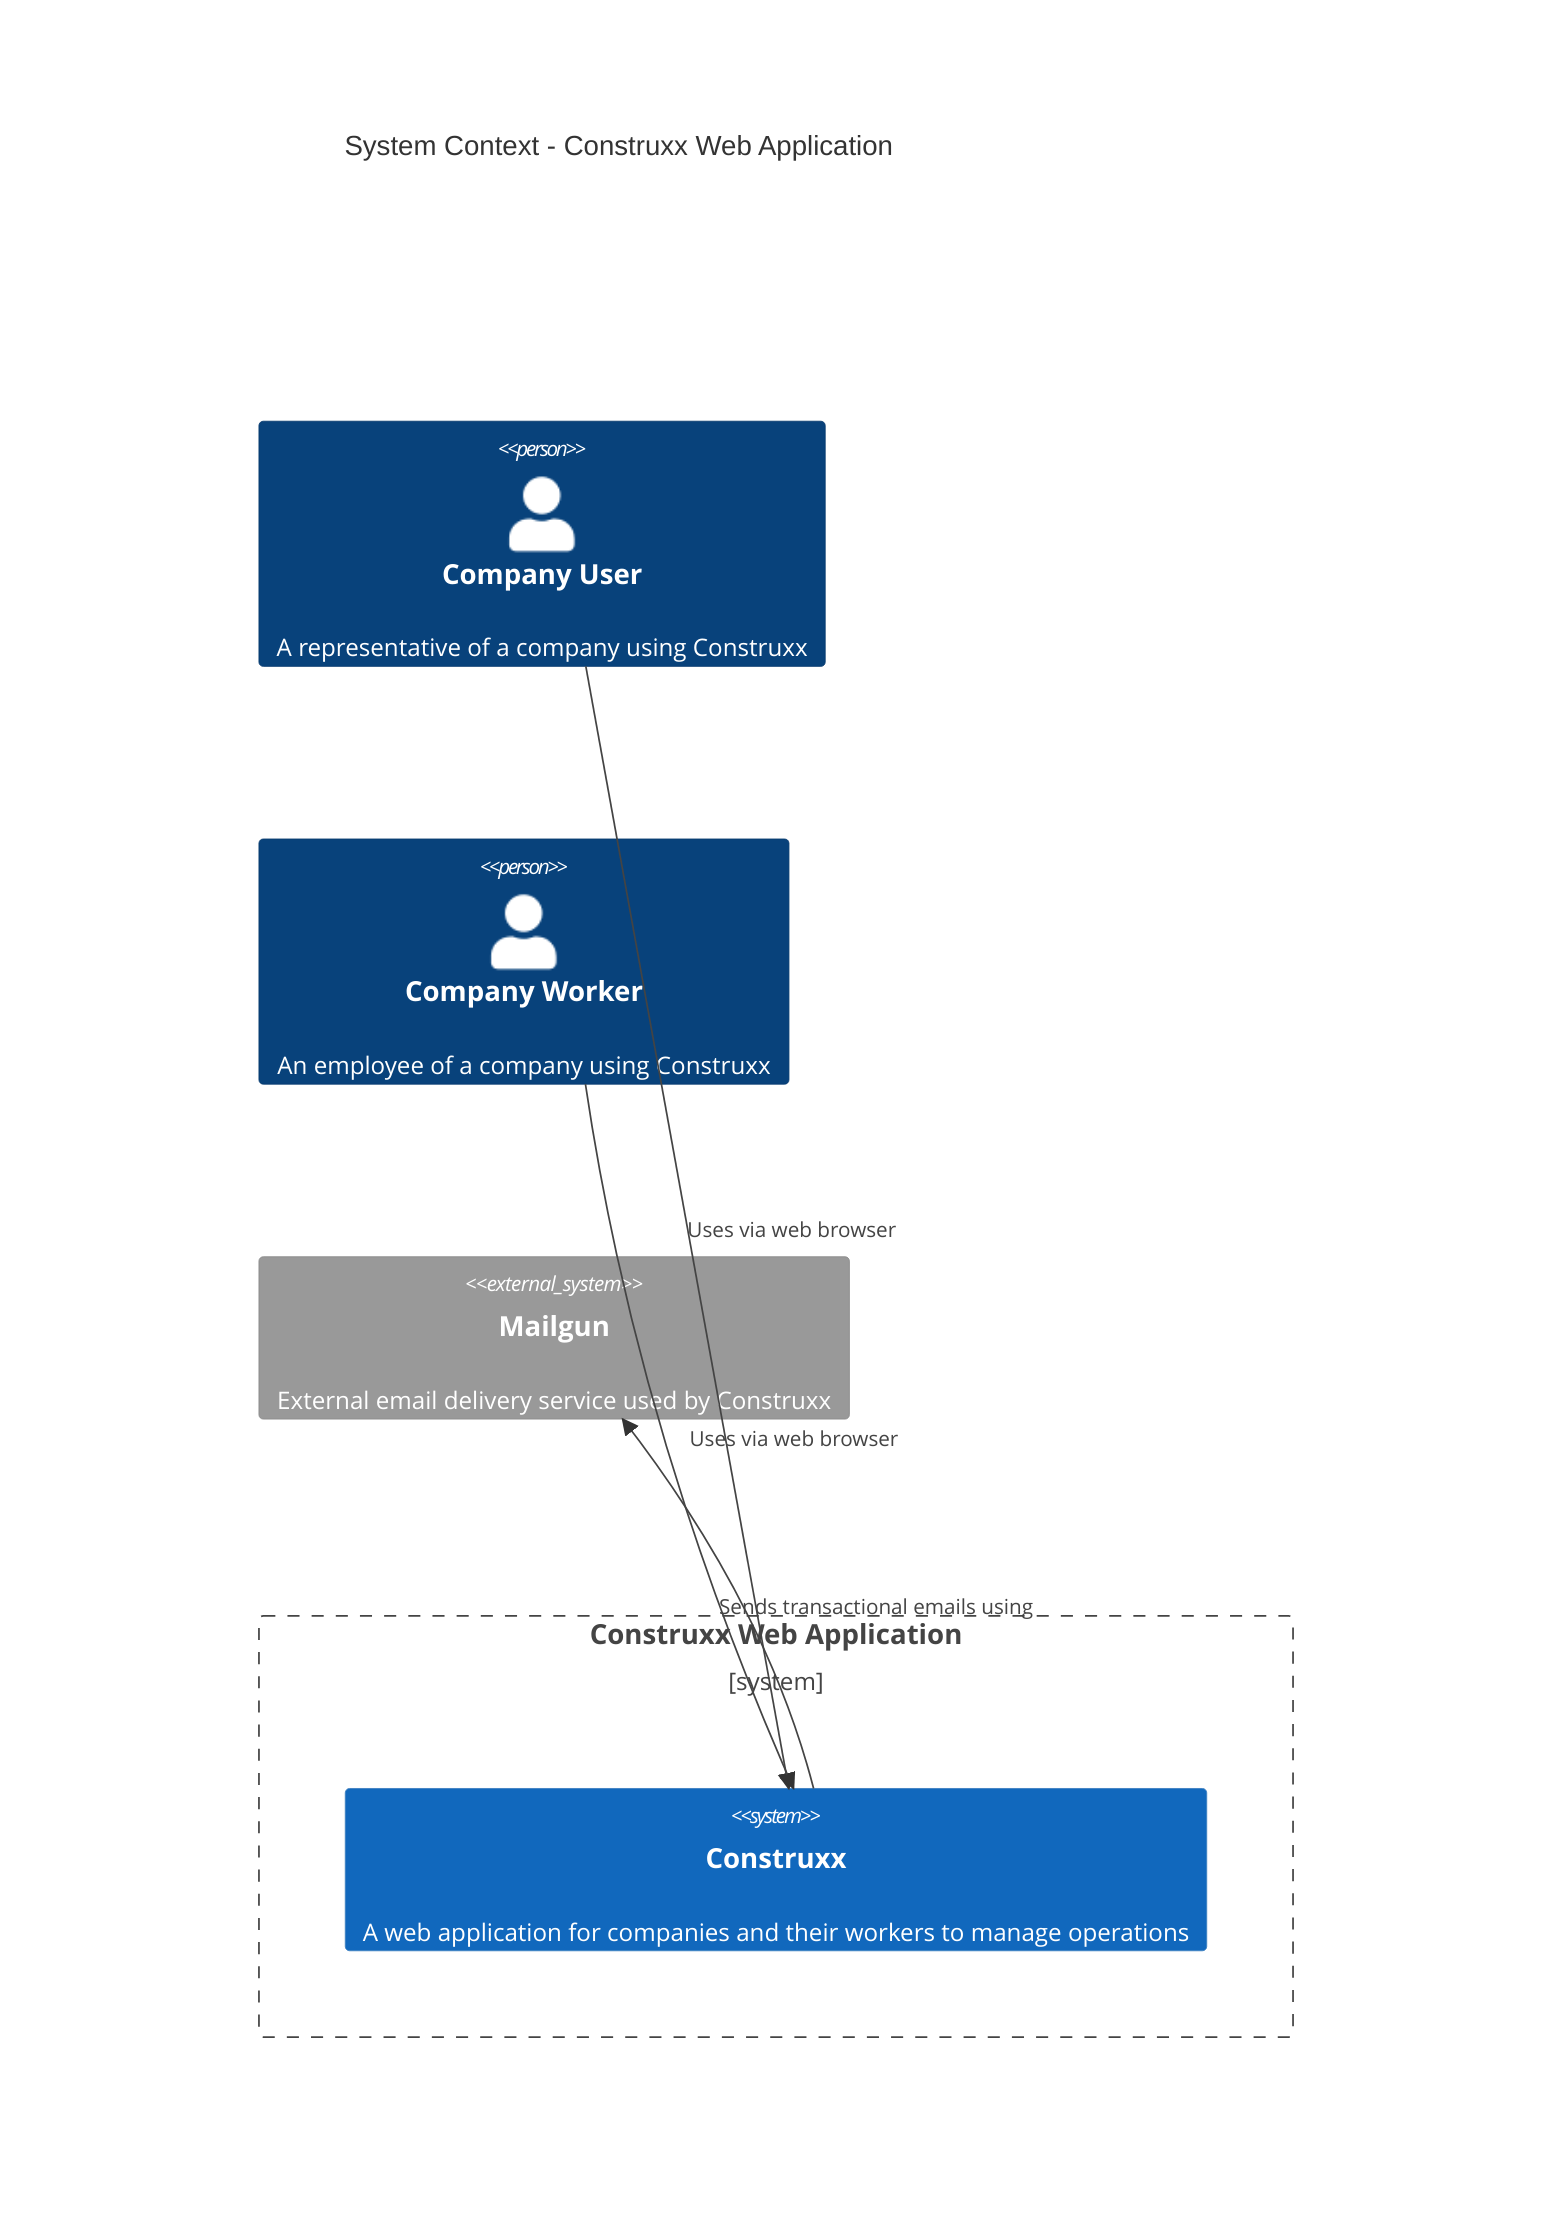 C4Context
title System Context - Construxx Web Application

Person(companyUser, "Company User", "A representative of a company using Construxx")
Person(companyWorker, "Company Worker", "An employee of a company using Construxx")

System_Ext(mailgun, "Mailgun", "External email delivery service used by Construxx")

Boundary(construxxBoundary, "Construxx Web Application") {
    System(construxx, "Construxx", "A web application for companies and their workers to manage operations")
}

Rel(companyUser, construxx, "Uses via web browser")
Rel(companyWorker, construxx, "Uses via web browser")

Rel(construxx, mailgun, "Sends transactional emails using")